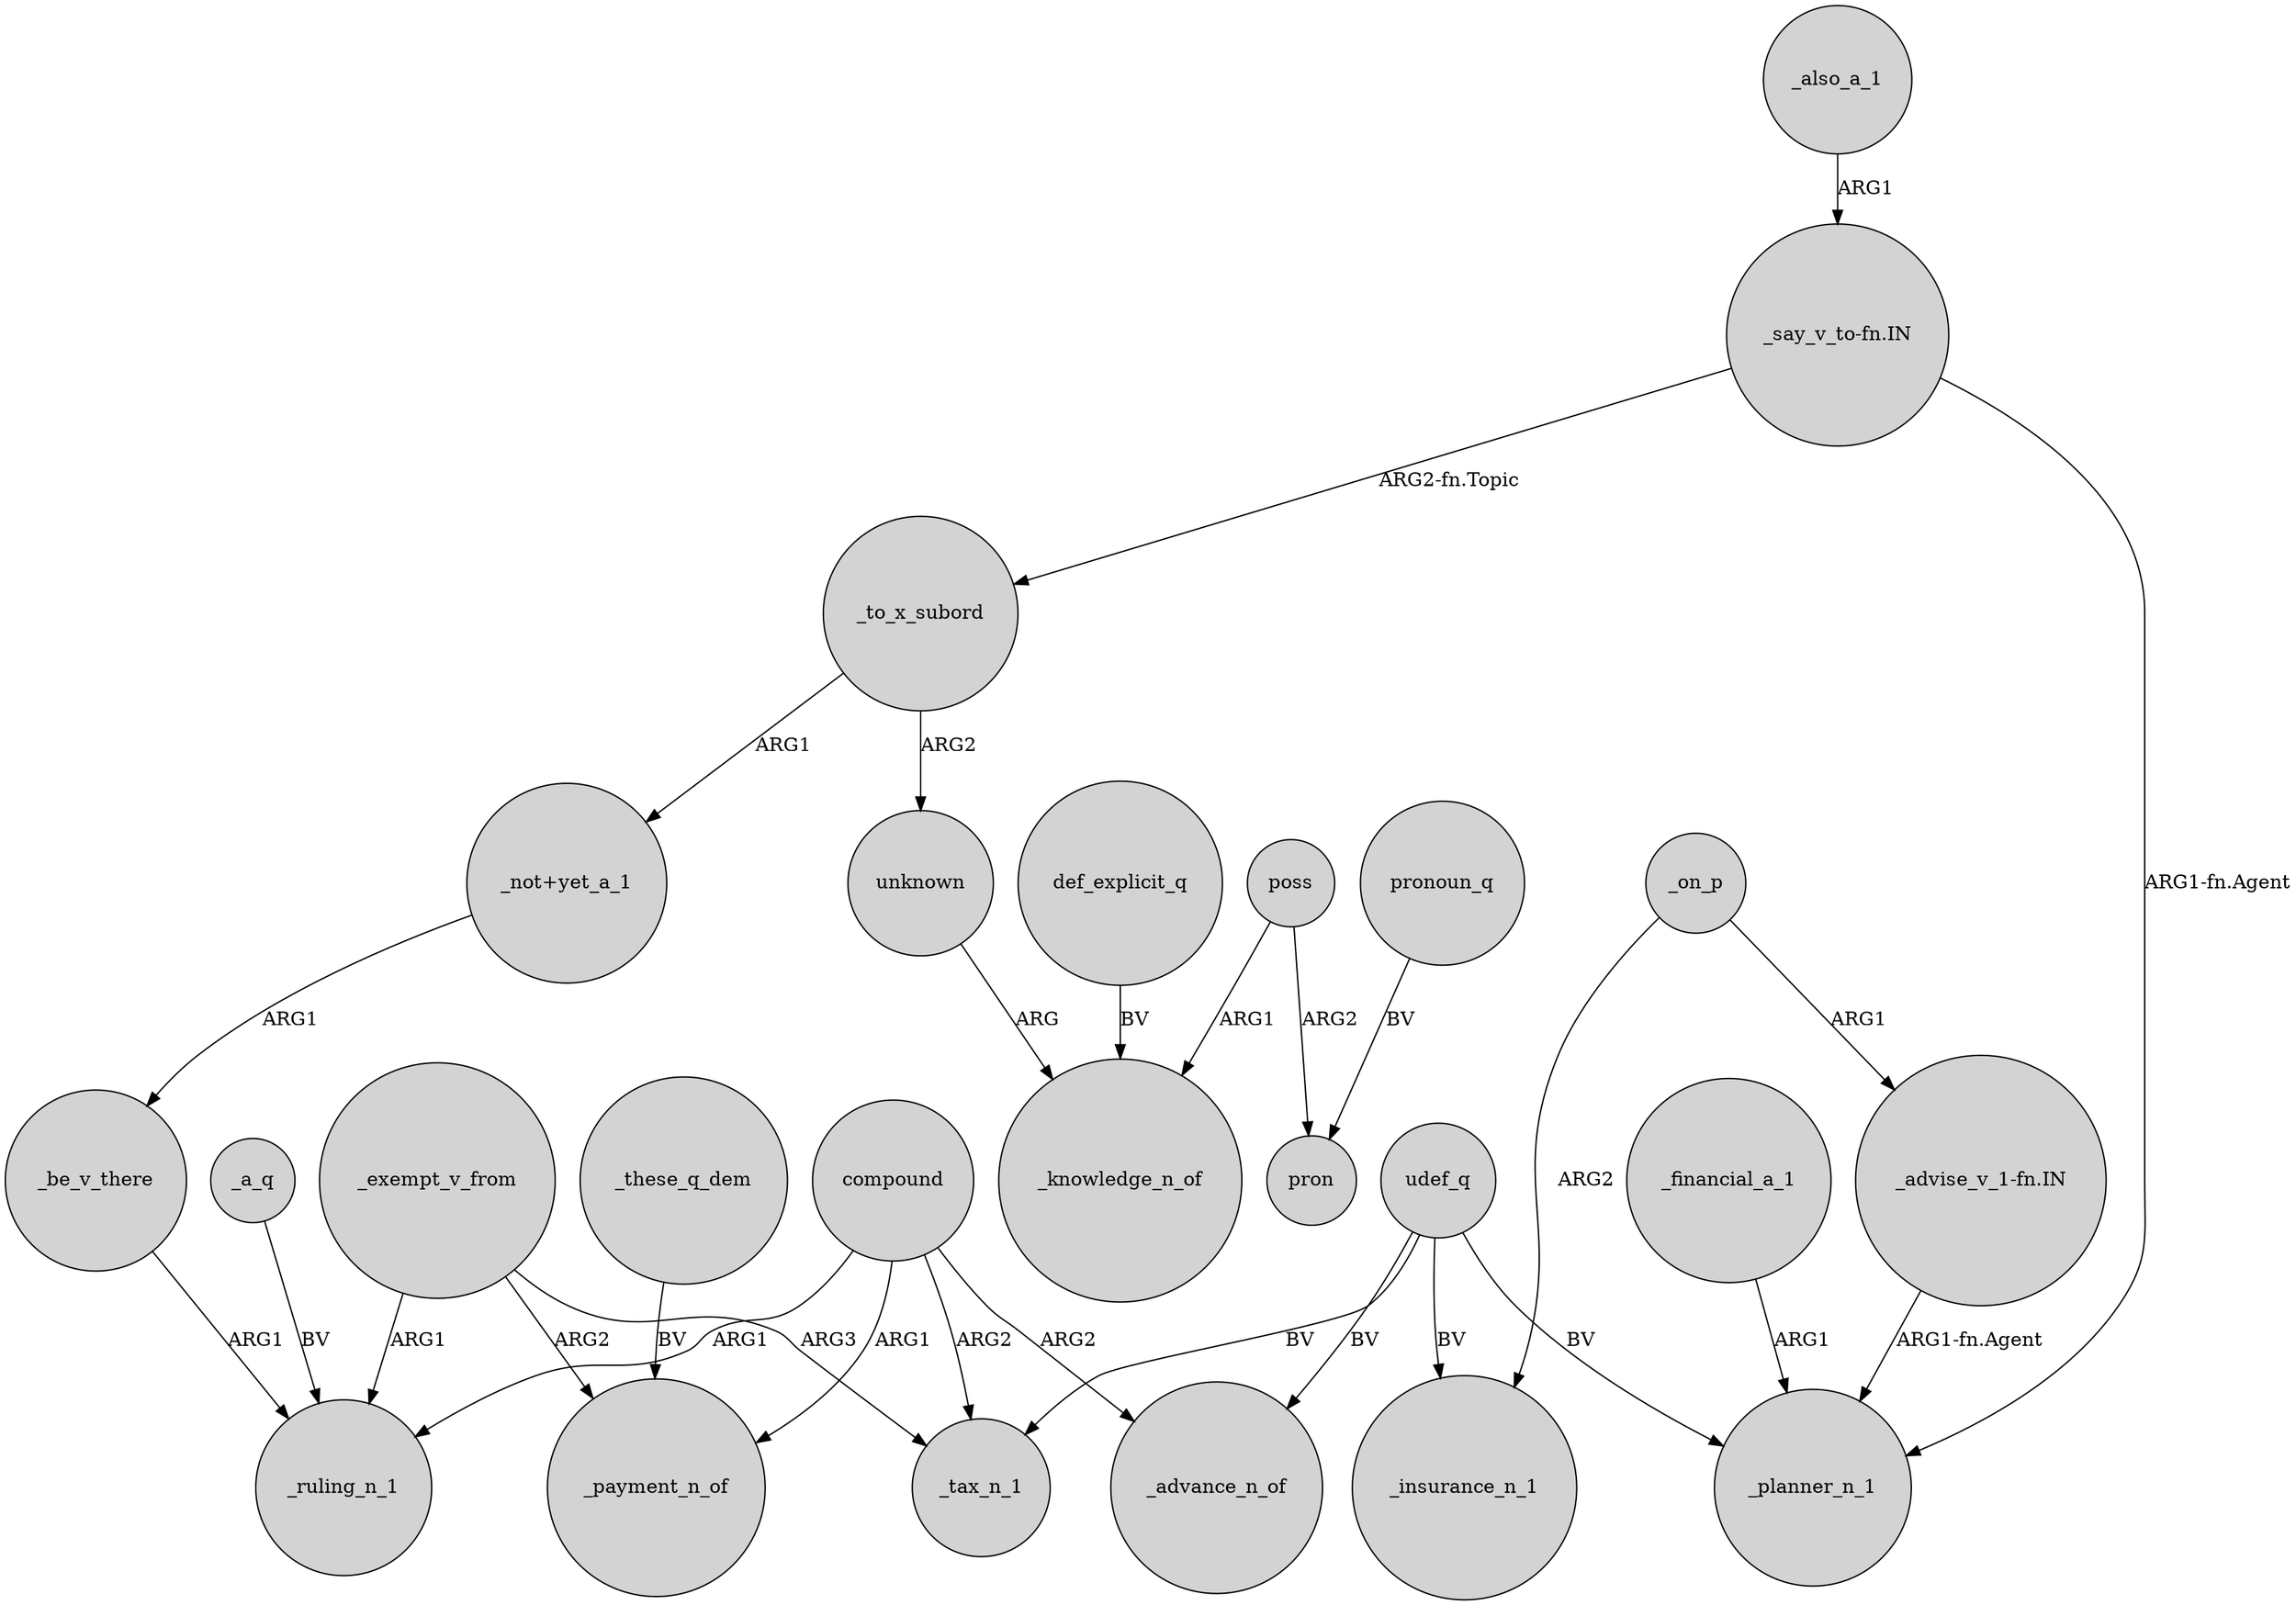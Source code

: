 digraph {
	node [shape=circle style=filled]
	"_say_v_to-fn.IN" -> _to_x_subord [label="ARG2-fn.Topic"]
	_also_a_1 -> "_say_v_to-fn.IN" [label=ARG1]
	udef_q -> _advance_n_of [label=BV]
	poss -> pron [label=ARG2]
	_be_v_there -> _ruling_n_1 [label=ARG1]
	def_explicit_q -> _knowledge_n_of [label=BV]
	_exempt_v_from -> _tax_n_1 [label=ARG3]
	udef_q -> _insurance_n_1 [label=BV]
	_on_p -> _insurance_n_1 [label=ARG2]
	"_advise_v_1-fn.IN" -> _planner_n_1 [label="ARG1-fn.Agent"]
	pronoun_q -> pron [label=BV]
	udef_q -> _tax_n_1 [label=BV]
	_these_q_dem -> _payment_n_of [label=BV]
	_to_x_subord -> "_not+yet_a_1" [label=ARG1]
	poss -> _knowledge_n_of [label=ARG1]
	compound -> _ruling_n_1 [label=ARG1]
	_to_x_subord -> unknown [label=ARG2]
	compound -> _payment_n_of [label=ARG1]
	"_not+yet_a_1" -> _be_v_there [label=ARG1]
	udef_q -> _planner_n_1 [label=BV]
	"_say_v_to-fn.IN" -> _planner_n_1 [label="ARG1-fn.Agent"]
	_a_q -> _ruling_n_1 [label=BV]
	compound -> _advance_n_of [label=ARG2]
	_financial_a_1 -> _planner_n_1 [label=ARG1]
	_exempt_v_from -> _ruling_n_1 [label=ARG1]
	compound -> _tax_n_1 [label=ARG2]
	_on_p -> "_advise_v_1-fn.IN" [label=ARG1]
	unknown -> _knowledge_n_of [label=ARG]
	_exempt_v_from -> _payment_n_of [label=ARG2]
}
